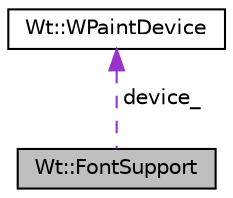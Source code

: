 digraph "Wt::FontSupport"
{
 // LATEX_PDF_SIZE
  edge [fontname="Helvetica",fontsize="10",labelfontname="Helvetica",labelfontsize="10"];
  node [fontname="Helvetica",fontsize="10",shape=record];
  Node1 [label="Wt::FontSupport",height=0.2,width=0.4,color="black", fillcolor="grey75", style="filled", fontcolor="black",tooltip=" "];
  Node2 -> Node1 [dir="back",color="darkorchid3",fontsize="10",style="dashed",label=" device_" ,fontname="Helvetica"];
  Node2 [label="Wt::WPaintDevice",height=0.2,width=0.4,color="black", fillcolor="white", style="filled",URL="$classWt_1_1WPaintDevice.html",tooltip="The abstract base class for a paint device."];
}
